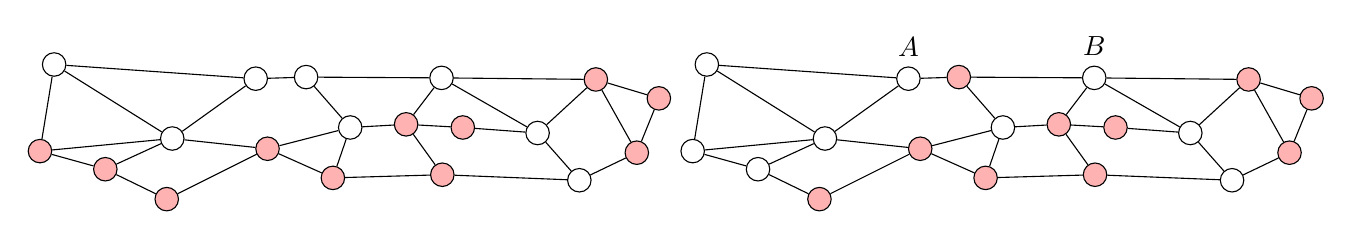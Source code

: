 \begin{tikzpicture}
\tikzstyle{correct}=[draw,circle,inner sep=3pt]
\tikzstyle{faulty}=[draw,circle,inner sep=3pt,fill=red!30]
\node [faulty] (a) at (0.04,0.70) {};
\node [correct] (b) at (0.22,1.80) {};
\node [faulty] (c) at (0.87,0.47) {};
\node [correct] (d) at (1.72,0.86) {};
\node [faulty] (e) at (1.65,0.09) {};
\node [correct] (f) at (2.78,1.62) {};
\node [faulty] (g) at (2.93,0.73) {};
\node [correct] (h) at (3.42,1.64) {};
\node [faulty] (i) at (3.76,0.36) {};
\node [correct] (j) at (3.98,1.00) {};
\node [faulty] (k) at (4.69,1.04) {};
\node [correct] (l) at (5.14,1.63) {};
\node [faulty] (m) at (5.15,0.40) {};
\node [faulty] (n) at (5.41,1.00) {};
\node [correct] (o) at (6.36,0.93) {};
\node [correct] (p) at (6.89,0.33) {};
\node [faulty] (q) at (7.10,1.61) {};
\node [faulty] (r) at (7.62,0.68) {};
\node [faulty] (s) at (7.90,1.37) {};
\draw (a) -- (b);
\draw (a) -- (c);
\draw (a) -- (d);
\draw (b) -- (d);
\draw (b) -- (f);
\draw (c) -- (d);
\draw (c) -- (e);
\draw (d) -- (f);
\draw (d) -- (g);
\draw (e) -- (g);
\draw (f) -- (h);
\draw (g) -- (i);
\draw (g) -- (j);
\draw (h) -- (j);
\draw (h) -- (l);
\draw (i) -- (j);
\draw (i) -- (m);
\draw (j) -- (k);
\draw (k) -- (l);
\draw (k) -- (m);
\draw (k) -- (n);
\draw (l) -- (o);
\draw (l) -- (q);
\draw (m) -- (p);
\draw (n) -- (o);
\draw (o) -- (p);
\draw (o) -- (q);
\draw (p) -- (r);
\draw (q) -- (s);
\draw (q) -- (r);
\draw (r) -- (s);
\end{tikzpicture}

\vspace{0.5cm}
\begin{tikzpicture}
\tikzstyle{correct}=[draw,circle,inner sep=3pt]
\tikzstyle{faulty}=[draw,circle,inner sep=3pt,fill=red!30]
\node [correct] (a) at (0.04,0.70) {};
\node [correct] (b) at (0.22,1.80) {};
\node [correct] (c) at (0.87,0.47) {};
\node [correct] (d) at (1.72,0.86) {};
\node [faulty] (e) at (1.65,0.09) {};
\node [correct] (f) at (2.78,1.62) {};
\node [faulty] (g) at (2.93,0.73) {};
\node [faulty] (h) at (3.42,1.64) {};
\node [faulty] (i) at (3.76,0.36) {};
\node [correct] (j) at (3.98,1.00) {};
\node [faulty] (k) at (4.69,1.04) {};
\node [correct] (l) at (5.14,1.63) {};
\node [faulty] (m) at (5.15,0.40) {};
\node [faulty] (n) at (5.41,1.00) {};
\node [correct] (o) at (6.36,0.93) {};
\node [correct] (p) at (6.89,0.33) {};
\node [faulty] (q) at (7.10,1.61) {};
\node [faulty] (r) at (7.62,0.68) {};
\node [faulty] (s) at (7.90,1.37) {};
\draw (a) -- (b);
\draw (a) -- (c);
\draw (a) -- (d);
\draw (b) -- (d);
\draw (b) -- (f);
\draw (c) -- (d);
\draw (c) -- (e);
\draw (d) -- (f);
\draw (d) -- (g);
\draw (e) -- (g);
\draw (f) -- (h);
\draw (g) -- (i);
\draw (g) -- (j);
\draw (h) -- (j);
\draw (h) -- (l);
\draw (i) -- (j);
\draw (i) -- (m);
\draw (j) -- (k);
\draw (k) -- (l);
\draw (k) -- (m);
\draw (k) -- (n);
\draw (l) -- (o);
\draw (l) -- (q);
\draw (m) -- (p);
\draw (n) -- (o);
\draw (o) -- (p);
\draw (o) -- (q);
\draw (p) -- (r);
\draw (q) -- (s);
\draw (q) -- (r);
\draw (r) -- (s);
\path (f.north) node [above] {$A$};
\path (l.north) node [above] {$B$};
\end{tikzpicture}
